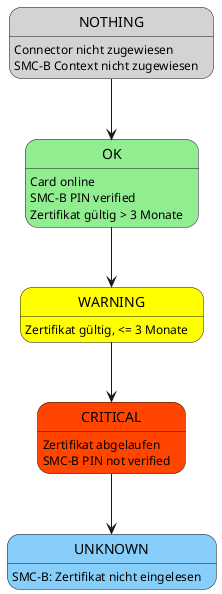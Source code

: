 @startuml

state OK #lightgreen

OK: Card online
OK: SMC-B PIN verified
OK: Zertifikat gültig > 3 Monate

state WARNING #Yellow

WARNING: Zertifikat gültig, <= 3 Monate

state CRITICAL #orangered

CRITICAL: Zertifikat abgelaufen
CRITICAL: SMC-B PIN not verified

state UNKNOWN #LightSkyBlue
UNKNOWN: SMC-B: Zertifikat nicht eingelesen

state NOTHING #LightGrey
NOTHING: Connector nicht zugewiesen
NOTHING: SMC-B Context nicht zugewiesen

NOTHING --> OK
OK --> WARNING
WARNING --> CRITICAL
CRITICAL --> UNKNOWN
@enduml